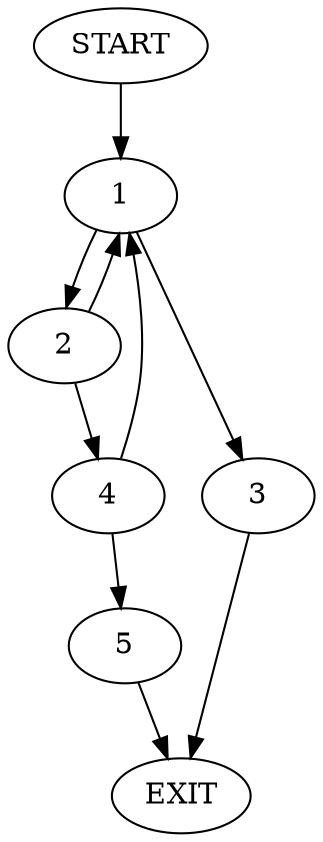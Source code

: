 digraph {
0 [label="START"]
6 [label="EXIT"]
0 -> 1
1 -> 2
1 -> 3
2 -> 4
2 -> 1
3 -> 6
4 -> 5
4 -> 1
5 -> 6
}

